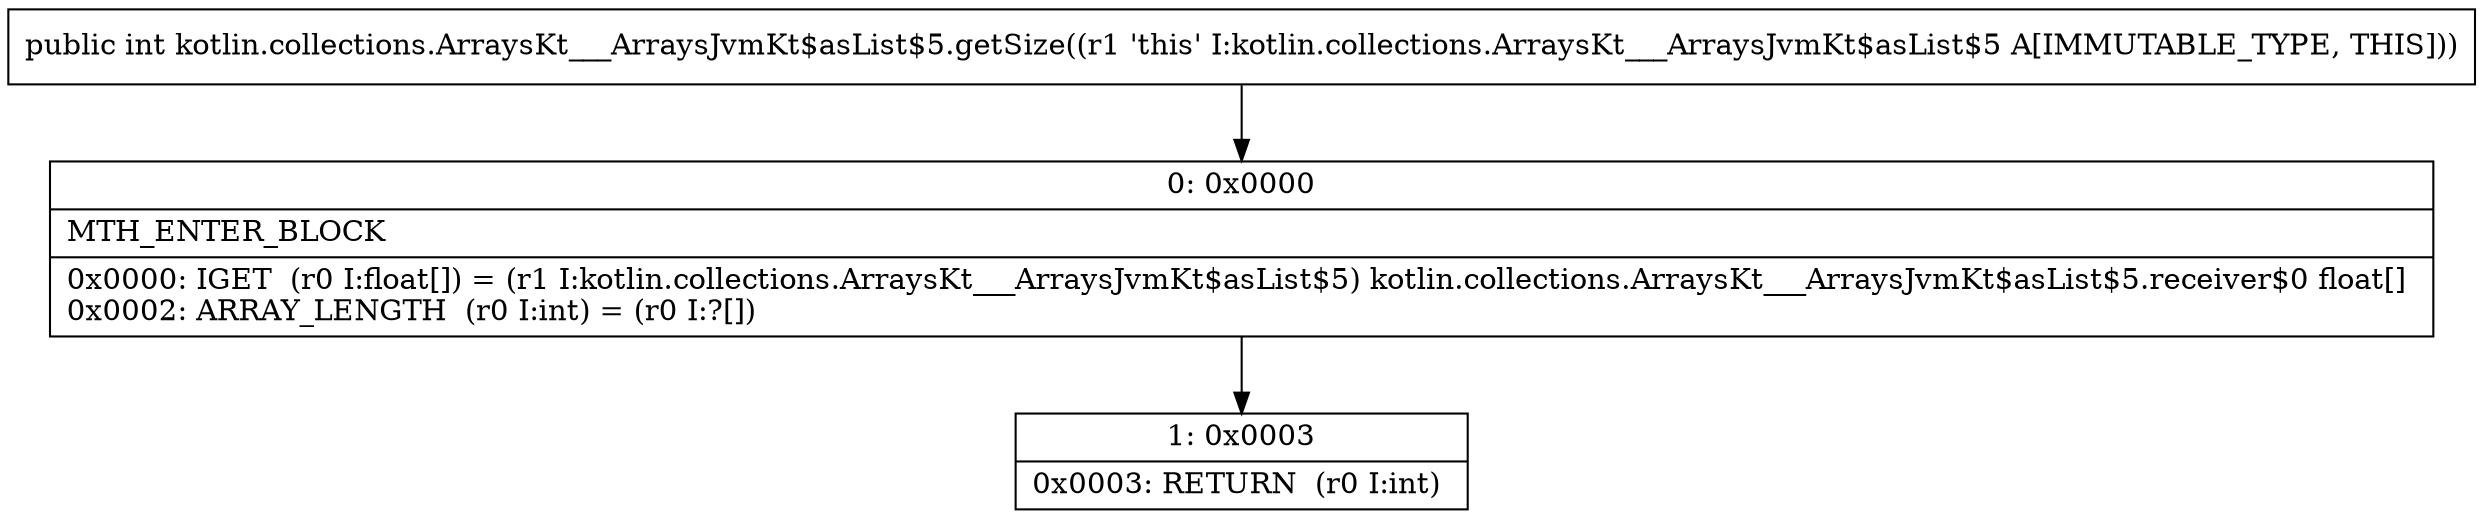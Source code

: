digraph "CFG forkotlin.collections.ArraysKt___ArraysJvmKt$asList$5.getSize()I" {
Node_0 [shape=record,label="{0\:\ 0x0000|MTH_ENTER_BLOCK\l|0x0000: IGET  (r0 I:float[]) = (r1 I:kotlin.collections.ArraysKt___ArraysJvmKt$asList$5) kotlin.collections.ArraysKt___ArraysJvmKt$asList$5.receiver$0 float[] \l0x0002: ARRAY_LENGTH  (r0 I:int) = (r0 I:?[]) \l}"];
Node_1 [shape=record,label="{1\:\ 0x0003|0x0003: RETURN  (r0 I:int) \l}"];
MethodNode[shape=record,label="{public int kotlin.collections.ArraysKt___ArraysJvmKt$asList$5.getSize((r1 'this' I:kotlin.collections.ArraysKt___ArraysJvmKt$asList$5 A[IMMUTABLE_TYPE, THIS])) }"];
MethodNode -> Node_0;
Node_0 -> Node_1;
}

